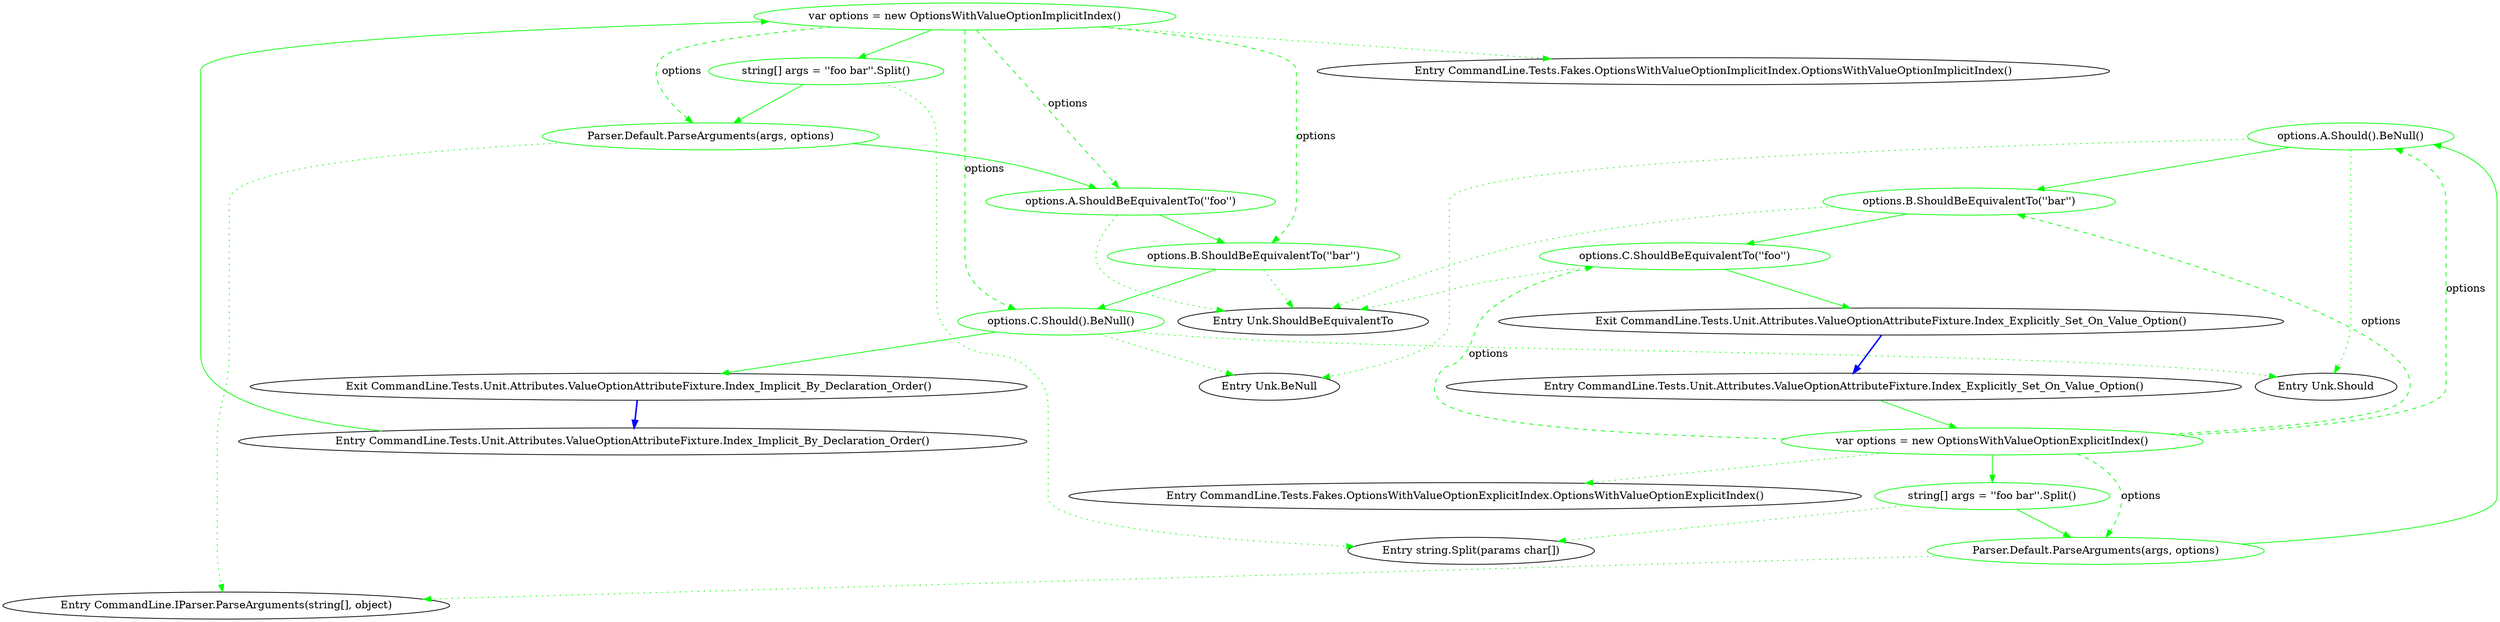 digraph  {
d1 [label="var options = new OptionsWithValueOptionImplicitIndex()", span="11-11", cluster="CommandLine.Tests.Unit.Attributes.ValueOptionAttributeFixture.Index_Implicit_By_Declaration_Order()", color=green, community=0];
d0 [label="Entry CommandLine.Tests.Unit.Attributes.ValueOptionAttributeFixture.Index_Implicit_By_Declaration_Order()", span="9-9", cluster="CommandLine.Tests.Unit.Attributes.ValueOptionAttributeFixture.Index_Implicit_By_Declaration_Order()"];
d2 [label="string[] args = ''foo bar''.Split()", span="12-12", cluster="CommandLine.Tests.Unit.Attributes.ValueOptionAttributeFixture.Index_Implicit_By_Declaration_Order()", color=green, community=0];
d8 [label="Entry CommandLine.Tests.Fakes.OptionsWithValueOptionImplicitIndex.OptionsWithValueOptionImplicitIndex()", span="2-2", cluster="CommandLine.Tests.Fakes.OptionsWithValueOptionImplicitIndex.OptionsWithValueOptionImplicitIndex()"];
d3 [label="Parser.Default.ParseArguments(args, options)", span="13-13", cluster="CommandLine.Tests.Unit.Attributes.ValueOptionAttributeFixture.Index_Implicit_By_Declaration_Order()", color=green, community=0];
d4 [label="options.A.ShouldBeEquivalentTo(''foo'')", span="14-14", cluster="CommandLine.Tests.Unit.Attributes.ValueOptionAttributeFixture.Index_Implicit_By_Declaration_Order()", color=green, community=0];
d5 [label="options.B.ShouldBeEquivalentTo(''bar'')", span="15-15", cluster="CommandLine.Tests.Unit.Attributes.ValueOptionAttributeFixture.Index_Implicit_By_Declaration_Order()", color=green, community=0];
d6 [label="options.C.Should().BeNull()", span="16-16", cluster="CommandLine.Tests.Unit.Attributes.ValueOptionAttributeFixture.Index_Implicit_By_Declaration_Order()", color=green, community=0];
d9 [label="Entry string.Split(params char[])", span="0-0", cluster="string.Split(params char[])"];
d10 [label="Entry CommandLine.IParser.ParseArguments(string[], object)", span="49-49", cluster="CommandLine.IParser.ParseArguments(string[], object)"];
d11 [label="Entry Unk.ShouldBeEquivalentTo", span="", cluster="Unk.ShouldBeEquivalentTo"];
d7 [label="Exit CommandLine.Tests.Unit.Attributes.ValueOptionAttributeFixture.Index_Implicit_By_Declaration_Order()", span="9-9", cluster="CommandLine.Tests.Unit.Attributes.ValueOptionAttributeFixture.Index_Implicit_By_Declaration_Order()"];
d12 [label="Entry Unk.Should", span="", cluster="Unk.Should"];
d13 [label="Entry Unk.BeNull", span="", cluster="Unk.BeNull"];
d15 [label="var options = new OptionsWithValueOptionExplicitIndex()", span="22-22", cluster="CommandLine.Tests.Unit.Attributes.ValueOptionAttributeFixture.Index_Explicitly_Set_On_Value_Option()", color=green, community=0];
d14 [label="Entry CommandLine.Tests.Unit.Attributes.ValueOptionAttributeFixture.Index_Explicitly_Set_On_Value_Option()", span="20-20", cluster="CommandLine.Tests.Unit.Attributes.ValueOptionAttributeFixture.Index_Explicitly_Set_On_Value_Option()"];
d16 [label="string[] args = ''foo bar''.Split()", span="23-23", cluster="CommandLine.Tests.Unit.Attributes.ValueOptionAttributeFixture.Index_Explicitly_Set_On_Value_Option()", color=green, community=0];
d22 [label="Entry CommandLine.Tests.Fakes.OptionsWithValueOptionExplicitIndex.OptionsWithValueOptionExplicitIndex()", span="2-2", cluster="CommandLine.Tests.Fakes.OptionsWithValueOptionExplicitIndex.OptionsWithValueOptionExplicitIndex()"];
d17 [label="Parser.Default.ParseArguments(args, options)", span="24-24", cluster="CommandLine.Tests.Unit.Attributes.ValueOptionAttributeFixture.Index_Explicitly_Set_On_Value_Option()", color=green, community=0];
d18 [label="options.A.Should().BeNull()", span="25-25", cluster="CommandLine.Tests.Unit.Attributes.ValueOptionAttributeFixture.Index_Explicitly_Set_On_Value_Option()", color=green, community=0];
d19 [label="options.B.ShouldBeEquivalentTo(''bar'')", span="26-26", cluster="CommandLine.Tests.Unit.Attributes.ValueOptionAttributeFixture.Index_Explicitly_Set_On_Value_Option()", color=green, community=0];
d20 [label="options.C.ShouldBeEquivalentTo(''foo'')", span="27-27", cluster="CommandLine.Tests.Unit.Attributes.ValueOptionAttributeFixture.Index_Explicitly_Set_On_Value_Option()", color=green, community=0];
d21 [label="Exit CommandLine.Tests.Unit.Attributes.ValueOptionAttributeFixture.Index_Explicitly_Set_On_Value_Option()", span="20-20", cluster="CommandLine.Tests.Unit.Attributes.ValueOptionAttributeFixture.Index_Explicitly_Set_On_Value_Option()"];
d1 -> d2  [key=0, style=solid, color=green];
d1 -> d8  [key=2, style=dotted, color=green];
d1 -> d3  [key=1, style=dashed, color=green, label=options];
d1 -> d4  [key=1, style=dashed, color=green, label=options];
d1 -> d5  [key=1, style=dashed, color=green, label=options];
d1 -> d6  [key=1, style=dashed, color=green, label=options];
d0 -> d1  [key=0, style=solid, color=green];
d2 -> d3  [key=0, style=solid, color=green];
d2 -> d9  [key=2, style=dotted, color=green];
d3 -> d4  [key=0, style=solid, color=green];
d3 -> d10  [key=2, style=dotted, color=green];
d4 -> d5  [key=0, style=solid, color=green];
d4 -> d11  [key=2, style=dotted, color=green];
d5 -> d6  [key=0, style=solid, color=green];
d5 -> d11  [key=2, style=dotted, color=green];
d6 -> d7  [key=0, style=solid, color=green];
d6 -> d12  [key=2, style=dotted, color=green];
d6 -> d13  [key=2, style=dotted, color=green];
d7 -> d0  [key=0, style=bold, color=blue];
d15 -> d16  [key=0, style=solid, color=green];
d15 -> d22  [key=2, style=dotted, color=green];
d15 -> d17  [key=1, style=dashed, color=green, label=options];
d15 -> d18  [key=1, style=dashed, color=green, label=options];
d15 -> d19  [key=1, style=dashed, color=green, label=options];
d15 -> d20  [key=1, style=dashed, color=green, label=options];
d14 -> d15  [key=0, style=solid, color=green];
d16 -> d17  [key=0, style=solid, color=green];
d16 -> d9  [key=2, style=dotted, color=green];
d17 -> d18  [key=0, style=solid, color=green];
d17 -> d10  [key=2, style=dotted, color=green];
d18 -> d19  [key=0, style=solid, color=green];
d18 -> d12  [key=2, style=dotted, color=green];
d18 -> d13  [key=2, style=dotted, color=green];
d19 -> d20  [key=0, style=solid, color=green];
d19 -> d11  [key=2, style=dotted, color=green];
d20 -> d21  [key=0, style=solid, color=green];
d20 -> d11  [key=2, style=dotted, color=green];
d21 -> d14  [key=0, style=bold, color=blue];
}
